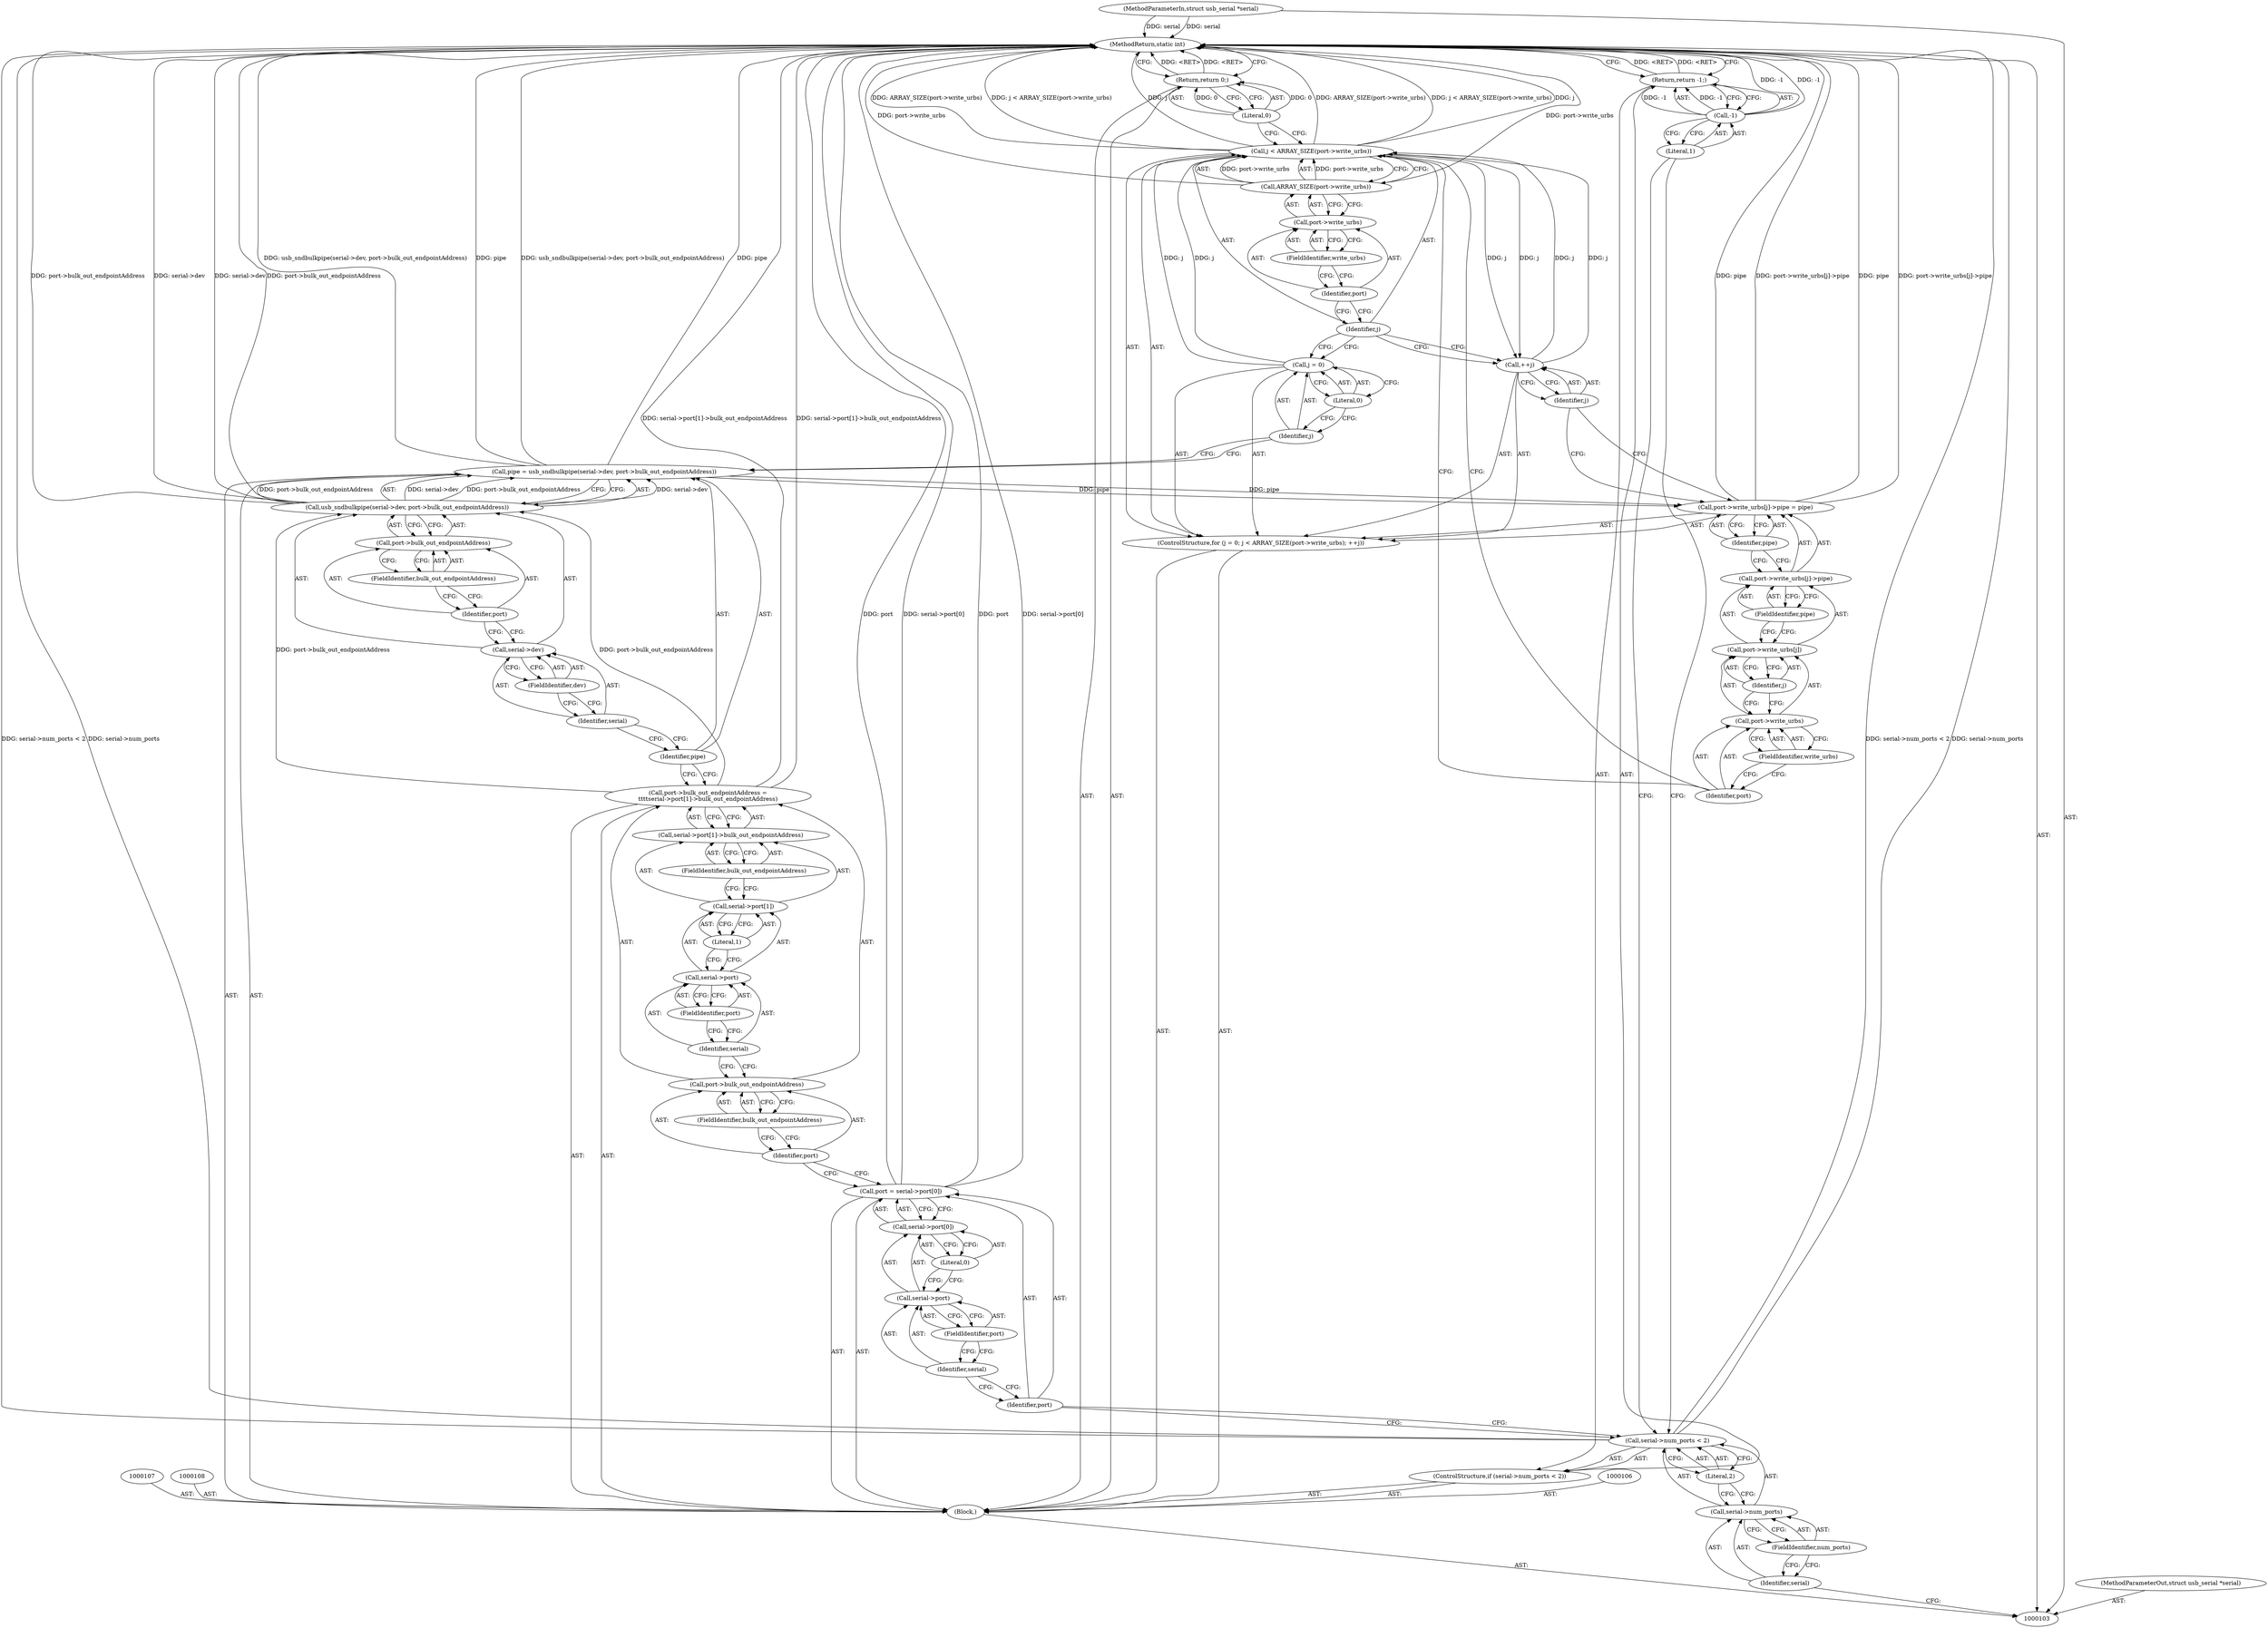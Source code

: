 digraph "1_linux_cb3232138e37129e88240a98a1d2aba2187ff57c" {
"1000168" [label="(MethodReturn,static int)"];
"1000104" [label="(MethodParameterIn,struct usb_serial *serial)"];
"1000213" [label="(MethodParameterOut,struct usb_serial *serial)"];
"1000109" [label="(ControlStructure,if (serial->num_ports < 2))"];
"1000113" [label="(FieldIdentifier,num_ports)"];
"1000114" [label="(Literal,2)"];
"1000110" [label="(Call,serial->num_ports < 2)"];
"1000111" [label="(Call,serial->num_ports)"];
"1000112" [label="(Identifier,serial)"];
"1000117" [label="(Literal,1)"];
"1000115" [label="(Return,return -1;)"];
"1000116" [label="(Call,-1)"];
"1000105" [label="(Block,)"];
"1000123" [label="(FieldIdentifier,port)"];
"1000118" [label="(Call,port = serial->port[0])"];
"1000119" [label="(Identifier,port)"];
"1000124" [label="(Literal,0)"];
"1000120" [label="(Call,serial->port[0])"];
"1000121" [label="(Call,serial->port)"];
"1000122" [label="(Identifier,serial)"];
"1000125" [label="(Call,port->bulk_out_endpointAddress =\n\t\t\t\tserial->port[1]->bulk_out_endpointAddress)"];
"1000126" [label="(Call,port->bulk_out_endpointAddress)"];
"1000127" [label="(Identifier,port)"];
"1000128" [label="(FieldIdentifier,bulk_out_endpointAddress)"];
"1000133" [label="(FieldIdentifier,port)"];
"1000134" [label="(Literal,1)"];
"1000135" [label="(FieldIdentifier,bulk_out_endpointAddress)"];
"1000129" [label="(Call,serial->port[1]->bulk_out_endpointAddress)"];
"1000130" [label="(Call,serial->port[1])"];
"1000131" [label="(Call,serial->port)"];
"1000132" [label="(Identifier,serial)"];
"1000136" [label="(Call,pipe = usb_sndbulkpipe(serial->dev, port->bulk_out_endpointAddress))"];
"1000137" [label="(Identifier,pipe)"];
"1000139" [label="(Call,serial->dev)"];
"1000140" [label="(Identifier,serial)"];
"1000141" [label="(FieldIdentifier,dev)"];
"1000142" [label="(Call,port->bulk_out_endpointAddress)"];
"1000143" [label="(Identifier,port)"];
"1000144" [label="(FieldIdentifier,bulk_out_endpointAddress)"];
"1000138" [label="(Call,usb_sndbulkpipe(serial->dev, port->bulk_out_endpointAddress))"];
"1000145" [label="(ControlStructure,for (j = 0; j < ARRAY_SIZE(port->write_urbs); ++j))"];
"1000148" [label="(Literal,0)"];
"1000149" [label="(Call,j < ARRAY_SIZE(port->write_urbs))"];
"1000150" [label="(Identifier,j)"];
"1000151" [label="(Call,ARRAY_SIZE(port->write_urbs))"];
"1000152" [label="(Call,port->write_urbs)"];
"1000153" [label="(Identifier,port)"];
"1000154" [label="(FieldIdentifier,write_urbs)"];
"1000155" [label="(Call,++j)"];
"1000156" [label="(Identifier,j)"];
"1000146" [label="(Call,j = 0)"];
"1000147" [label="(Identifier,j)"];
"1000163" [label="(Identifier,j)"];
"1000157" [label="(Call,port->write_urbs[j]->pipe = pipe)"];
"1000158" [label="(Call,port->write_urbs[j]->pipe)"];
"1000159" [label="(Call,port->write_urbs[j])"];
"1000160" [label="(Call,port->write_urbs)"];
"1000161" [label="(Identifier,port)"];
"1000164" [label="(FieldIdentifier,pipe)"];
"1000165" [label="(Identifier,pipe)"];
"1000162" [label="(FieldIdentifier,write_urbs)"];
"1000166" [label="(Return,return 0;)"];
"1000167" [label="(Literal,0)"];
"1000168" -> "1000103"  [label="AST: "];
"1000168" -> "1000115"  [label="CFG: "];
"1000168" -> "1000166"  [label="CFG: "];
"1000138" -> "1000168"  [label="DDG: port->bulk_out_endpointAddress"];
"1000138" -> "1000168"  [label="DDG: serial->dev"];
"1000149" -> "1000168"  [label="DDG: ARRAY_SIZE(port->write_urbs)"];
"1000149" -> "1000168"  [label="DDG: j < ARRAY_SIZE(port->write_urbs)"];
"1000149" -> "1000168"  [label="DDG: j"];
"1000104" -> "1000168"  [label="DDG: serial"];
"1000151" -> "1000168"  [label="DDG: port->write_urbs"];
"1000136" -> "1000168"  [label="DDG: usb_sndbulkpipe(serial->dev, port->bulk_out_endpointAddress)"];
"1000136" -> "1000168"  [label="DDG: pipe"];
"1000118" -> "1000168"  [label="DDG: port"];
"1000118" -> "1000168"  [label="DDG: serial->port[0]"];
"1000157" -> "1000168"  [label="DDG: pipe"];
"1000157" -> "1000168"  [label="DDG: port->write_urbs[j]->pipe"];
"1000125" -> "1000168"  [label="DDG: serial->port[1]->bulk_out_endpointAddress"];
"1000110" -> "1000168"  [label="DDG: serial->num_ports < 2"];
"1000110" -> "1000168"  [label="DDG: serial->num_ports"];
"1000116" -> "1000168"  [label="DDG: -1"];
"1000166" -> "1000168"  [label="DDG: <RET>"];
"1000115" -> "1000168"  [label="DDG: <RET>"];
"1000104" -> "1000103"  [label="AST: "];
"1000104" -> "1000168"  [label="DDG: serial"];
"1000213" -> "1000103"  [label="AST: "];
"1000109" -> "1000105"  [label="AST: "];
"1000110" -> "1000109"  [label="AST: "];
"1000115" -> "1000109"  [label="AST: "];
"1000113" -> "1000111"  [label="AST: "];
"1000113" -> "1000112"  [label="CFG: "];
"1000111" -> "1000113"  [label="CFG: "];
"1000114" -> "1000110"  [label="AST: "];
"1000114" -> "1000111"  [label="CFG: "];
"1000110" -> "1000114"  [label="CFG: "];
"1000110" -> "1000109"  [label="AST: "];
"1000110" -> "1000114"  [label="CFG: "];
"1000111" -> "1000110"  [label="AST: "];
"1000114" -> "1000110"  [label="AST: "];
"1000117" -> "1000110"  [label="CFG: "];
"1000119" -> "1000110"  [label="CFG: "];
"1000110" -> "1000168"  [label="DDG: serial->num_ports < 2"];
"1000110" -> "1000168"  [label="DDG: serial->num_ports"];
"1000111" -> "1000110"  [label="AST: "];
"1000111" -> "1000113"  [label="CFG: "];
"1000112" -> "1000111"  [label="AST: "];
"1000113" -> "1000111"  [label="AST: "];
"1000114" -> "1000111"  [label="CFG: "];
"1000112" -> "1000111"  [label="AST: "];
"1000112" -> "1000103"  [label="CFG: "];
"1000113" -> "1000112"  [label="CFG: "];
"1000117" -> "1000116"  [label="AST: "];
"1000117" -> "1000110"  [label="CFG: "];
"1000116" -> "1000117"  [label="CFG: "];
"1000115" -> "1000109"  [label="AST: "];
"1000115" -> "1000116"  [label="CFG: "];
"1000116" -> "1000115"  [label="AST: "];
"1000168" -> "1000115"  [label="CFG: "];
"1000115" -> "1000168"  [label="DDG: <RET>"];
"1000116" -> "1000115"  [label="DDG: -1"];
"1000116" -> "1000115"  [label="AST: "];
"1000116" -> "1000117"  [label="CFG: "];
"1000117" -> "1000116"  [label="AST: "];
"1000115" -> "1000116"  [label="CFG: "];
"1000116" -> "1000168"  [label="DDG: -1"];
"1000116" -> "1000115"  [label="DDG: -1"];
"1000105" -> "1000103"  [label="AST: "];
"1000106" -> "1000105"  [label="AST: "];
"1000107" -> "1000105"  [label="AST: "];
"1000108" -> "1000105"  [label="AST: "];
"1000109" -> "1000105"  [label="AST: "];
"1000118" -> "1000105"  [label="AST: "];
"1000125" -> "1000105"  [label="AST: "];
"1000136" -> "1000105"  [label="AST: "];
"1000145" -> "1000105"  [label="AST: "];
"1000166" -> "1000105"  [label="AST: "];
"1000123" -> "1000121"  [label="AST: "];
"1000123" -> "1000122"  [label="CFG: "];
"1000121" -> "1000123"  [label="CFG: "];
"1000118" -> "1000105"  [label="AST: "];
"1000118" -> "1000120"  [label="CFG: "];
"1000119" -> "1000118"  [label="AST: "];
"1000120" -> "1000118"  [label="AST: "];
"1000127" -> "1000118"  [label="CFG: "];
"1000118" -> "1000168"  [label="DDG: port"];
"1000118" -> "1000168"  [label="DDG: serial->port[0]"];
"1000119" -> "1000118"  [label="AST: "];
"1000119" -> "1000110"  [label="CFG: "];
"1000122" -> "1000119"  [label="CFG: "];
"1000124" -> "1000120"  [label="AST: "];
"1000124" -> "1000121"  [label="CFG: "];
"1000120" -> "1000124"  [label="CFG: "];
"1000120" -> "1000118"  [label="AST: "];
"1000120" -> "1000124"  [label="CFG: "];
"1000121" -> "1000120"  [label="AST: "];
"1000124" -> "1000120"  [label="AST: "];
"1000118" -> "1000120"  [label="CFG: "];
"1000121" -> "1000120"  [label="AST: "];
"1000121" -> "1000123"  [label="CFG: "];
"1000122" -> "1000121"  [label="AST: "];
"1000123" -> "1000121"  [label="AST: "];
"1000124" -> "1000121"  [label="CFG: "];
"1000122" -> "1000121"  [label="AST: "];
"1000122" -> "1000119"  [label="CFG: "];
"1000123" -> "1000122"  [label="CFG: "];
"1000125" -> "1000105"  [label="AST: "];
"1000125" -> "1000129"  [label="CFG: "];
"1000126" -> "1000125"  [label="AST: "];
"1000129" -> "1000125"  [label="AST: "];
"1000137" -> "1000125"  [label="CFG: "];
"1000125" -> "1000168"  [label="DDG: serial->port[1]->bulk_out_endpointAddress"];
"1000125" -> "1000138"  [label="DDG: port->bulk_out_endpointAddress"];
"1000126" -> "1000125"  [label="AST: "];
"1000126" -> "1000128"  [label="CFG: "];
"1000127" -> "1000126"  [label="AST: "];
"1000128" -> "1000126"  [label="AST: "];
"1000132" -> "1000126"  [label="CFG: "];
"1000127" -> "1000126"  [label="AST: "];
"1000127" -> "1000118"  [label="CFG: "];
"1000128" -> "1000127"  [label="CFG: "];
"1000128" -> "1000126"  [label="AST: "];
"1000128" -> "1000127"  [label="CFG: "];
"1000126" -> "1000128"  [label="CFG: "];
"1000133" -> "1000131"  [label="AST: "];
"1000133" -> "1000132"  [label="CFG: "];
"1000131" -> "1000133"  [label="CFG: "];
"1000134" -> "1000130"  [label="AST: "];
"1000134" -> "1000131"  [label="CFG: "];
"1000130" -> "1000134"  [label="CFG: "];
"1000135" -> "1000129"  [label="AST: "];
"1000135" -> "1000130"  [label="CFG: "];
"1000129" -> "1000135"  [label="CFG: "];
"1000129" -> "1000125"  [label="AST: "];
"1000129" -> "1000135"  [label="CFG: "];
"1000130" -> "1000129"  [label="AST: "];
"1000135" -> "1000129"  [label="AST: "];
"1000125" -> "1000129"  [label="CFG: "];
"1000130" -> "1000129"  [label="AST: "];
"1000130" -> "1000134"  [label="CFG: "];
"1000131" -> "1000130"  [label="AST: "];
"1000134" -> "1000130"  [label="AST: "];
"1000135" -> "1000130"  [label="CFG: "];
"1000131" -> "1000130"  [label="AST: "];
"1000131" -> "1000133"  [label="CFG: "];
"1000132" -> "1000131"  [label="AST: "];
"1000133" -> "1000131"  [label="AST: "];
"1000134" -> "1000131"  [label="CFG: "];
"1000132" -> "1000131"  [label="AST: "];
"1000132" -> "1000126"  [label="CFG: "];
"1000133" -> "1000132"  [label="CFG: "];
"1000136" -> "1000105"  [label="AST: "];
"1000136" -> "1000138"  [label="CFG: "];
"1000137" -> "1000136"  [label="AST: "];
"1000138" -> "1000136"  [label="AST: "];
"1000147" -> "1000136"  [label="CFG: "];
"1000136" -> "1000168"  [label="DDG: usb_sndbulkpipe(serial->dev, port->bulk_out_endpointAddress)"];
"1000136" -> "1000168"  [label="DDG: pipe"];
"1000138" -> "1000136"  [label="DDG: serial->dev"];
"1000138" -> "1000136"  [label="DDG: port->bulk_out_endpointAddress"];
"1000136" -> "1000157"  [label="DDG: pipe"];
"1000137" -> "1000136"  [label="AST: "];
"1000137" -> "1000125"  [label="CFG: "];
"1000140" -> "1000137"  [label="CFG: "];
"1000139" -> "1000138"  [label="AST: "];
"1000139" -> "1000141"  [label="CFG: "];
"1000140" -> "1000139"  [label="AST: "];
"1000141" -> "1000139"  [label="AST: "];
"1000143" -> "1000139"  [label="CFG: "];
"1000140" -> "1000139"  [label="AST: "];
"1000140" -> "1000137"  [label="CFG: "];
"1000141" -> "1000140"  [label="CFG: "];
"1000141" -> "1000139"  [label="AST: "];
"1000141" -> "1000140"  [label="CFG: "];
"1000139" -> "1000141"  [label="CFG: "];
"1000142" -> "1000138"  [label="AST: "];
"1000142" -> "1000144"  [label="CFG: "];
"1000143" -> "1000142"  [label="AST: "];
"1000144" -> "1000142"  [label="AST: "];
"1000138" -> "1000142"  [label="CFG: "];
"1000143" -> "1000142"  [label="AST: "];
"1000143" -> "1000139"  [label="CFG: "];
"1000144" -> "1000143"  [label="CFG: "];
"1000144" -> "1000142"  [label="AST: "];
"1000144" -> "1000143"  [label="CFG: "];
"1000142" -> "1000144"  [label="CFG: "];
"1000138" -> "1000136"  [label="AST: "];
"1000138" -> "1000142"  [label="CFG: "];
"1000139" -> "1000138"  [label="AST: "];
"1000142" -> "1000138"  [label="AST: "];
"1000136" -> "1000138"  [label="CFG: "];
"1000138" -> "1000168"  [label="DDG: port->bulk_out_endpointAddress"];
"1000138" -> "1000168"  [label="DDG: serial->dev"];
"1000138" -> "1000136"  [label="DDG: serial->dev"];
"1000138" -> "1000136"  [label="DDG: port->bulk_out_endpointAddress"];
"1000125" -> "1000138"  [label="DDG: port->bulk_out_endpointAddress"];
"1000145" -> "1000105"  [label="AST: "];
"1000146" -> "1000145"  [label="AST: "];
"1000149" -> "1000145"  [label="AST: "];
"1000155" -> "1000145"  [label="AST: "];
"1000157" -> "1000145"  [label="AST: "];
"1000148" -> "1000146"  [label="AST: "];
"1000148" -> "1000147"  [label="CFG: "];
"1000146" -> "1000148"  [label="CFG: "];
"1000149" -> "1000145"  [label="AST: "];
"1000149" -> "1000151"  [label="CFG: "];
"1000150" -> "1000149"  [label="AST: "];
"1000151" -> "1000149"  [label="AST: "];
"1000161" -> "1000149"  [label="CFG: "];
"1000167" -> "1000149"  [label="CFG: "];
"1000149" -> "1000168"  [label="DDG: ARRAY_SIZE(port->write_urbs)"];
"1000149" -> "1000168"  [label="DDG: j < ARRAY_SIZE(port->write_urbs)"];
"1000149" -> "1000168"  [label="DDG: j"];
"1000155" -> "1000149"  [label="DDG: j"];
"1000146" -> "1000149"  [label="DDG: j"];
"1000151" -> "1000149"  [label="DDG: port->write_urbs"];
"1000149" -> "1000155"  [label="DDG: j"];
"1000150" -> "1000149"  [label="AST: "];
"1000150" -> "1000146"  [label="CFG: "];
"1000150" -> "1000155"  [label="CFG: "];
"1000153" -> "1000150"  [label="CFG: "];
"1000151" -> "1000149"  [label="AST: "];
"1000151" -> "1000152"  [label="CFG: "];
"1000152" -> "1000151"  [label="AST: "];
"1000149" -> "1000151"  [label="CFG: "];
"1000151" -> "1000168"  [label="DDG: port->write_urbs"];
"1000151" -> "1000149"  [label="DDG: port->write_urbs"];
"1000152" -> "1000151"  [label="AST: "];
"1000152" -> "1000154"  [label="CFG: "];
"1000153" -> "1000152"  [label="AST: "];
"1000154" -> "1000152"  [label="AST: "];
"1000151" -> "1000152"  [label="CFG: "];
"1000153" -> "1000152"  [label="AST: "];
"1000153" -> "1000150"  [label="CFG: "];
"1000154" -> "1000153"  [label="CFG: "];
"1000154" -> "1000152"  [label="AST: "];
"1000154" -> "1000153"  [label="CFG: "];
"1000152" -> "1000154"  [label="CFG: "];
"1000155" -> "1000145"  [label="AST: "];
"1000155" -> "1000156"  [label="CFG: "];
"1000156" -> "1000155"  [label="AST: "];
"1000150" -> "1000155"  [label="CFG: "];
"1000155" -> "1000149"  [label="DDG: j"];
"1000149" -> "1000155"  [label="DDG: j"];
"1000156" -> "1000155"  [label="AST: "];
"1000156" -> "1000157"  [label="CFG: "];
"1000155" -> "1000156"  [label="CFG: "];
"1000146" -> "1000145"  [label="AST: "];
"1000146" -> "1000148"  [label="CFG: "];
"1000147" -> "1000146"  [label="AST: "];
"1000148" -> "1000146"  [label="AST: "];
"1000150" -> "1000146"  [label="CFG: "];
"1000146" -> "1000149"  [label="DDG: j"];
"1000147" -> "1000146"  [label="AST: "];
"1000147" -> "1000136"  [label="CFG: "];
"1000148" -> "1000147"  [label="CFG: "];
"1000163" -> "1000159"  [label="AST: "];
"1000163" -> "1000160"  [label="CFG: "];
"1000159" -> "1000163"  [label="CFG: "];
"1000157" -> "1000145"  [label="AST: "];
"1000157" -> "1000165"  [label="CFG: "];
"1000158" -> "1000157"  [label="AST: "];
"1000165" -> "1000157"  [label="AST: "];
"1000156" -> "1000157"  [label="CFG: "];
"1000157" -> "1000168"  [label="DDG: pipe"];
"1000157" -> "1000168"  [label="DDG: port->write_urbs[j]->pipe"];
"1000136" -> "1000157"  [label="DDG: pipe"];
"1000158" -> "1000157"  [label="AST: "];
"1000158" -> "1000164"  [label="CFG: "];
"1000159" -> "1000158"  [label="AST: "];
"1000164" -> "1000158"  [label="AST: "];
"1000165" -> "1000158"  [label="CFG: "];
"1000159" -> "1000158"  [label="AST: "];
"1000159" -> "1000163"  [label="CFG: "];
"1000160" -> "1000159"  [label="AST: "];
"1000163" -> "1000159"  [label="AST: "];
"1000164" -> "1000159"  [label="CFG: "];
"1000160" -> "1000159"  [label="AST: "];
"1000160" -> "1000162"  [label="CFG: "];
"1000161" -> "1000160"  [label="AST: "];
"1000162" -> "1000160"  [label="AST: "];
"1000163" -> "1000160"  [label="CFG: "];
"1000161" -> "1000160"  [label="AST: "];
"1000161" -> "1000149"  [label="CFG: "];
"1000162" -> "1000161"  [label="CFG: "];
"1000164" -> "1000158"  [label="AST: "];
"1000164" -> "1000159"  [label="CFG: "];
"1000158" -> "1000164"  [label="CFG: "];
"1000165" -> "1000157"  [label="AST: "];
"1000165" -> "1000158"  [label="CFG: "];
"1000157" -> "1000165"  [label="CFG: "];
"1000162" -> "1000160"  [label="AST: "];
"1000162" -> "1000161"  [label="CFG: "];
"1000160" -> "1000162"  [label="CFG: "];
"1000166" -> "1000105"  [label="AST: "];
"1000166" -> "1000167"  [label="CFG: "];
"1000167" -> "1000166"  [label="AST: "];
"1000168" -> "1000166"  [label="CFG: "];
"1000166" -> "1000168"  [label="DDG: <RET>"];
"1000167" -> "1000166"  [label="DDG: 0"];
"1000167" -> "1000166"  [label="AST: "];
"1000167" -> "1000149"  [label="CFG: "];
"1000166" -> "1000167"  [label="CFG: "];
"1000167" -> "1000166"  [label="DDG: 0"];
}
